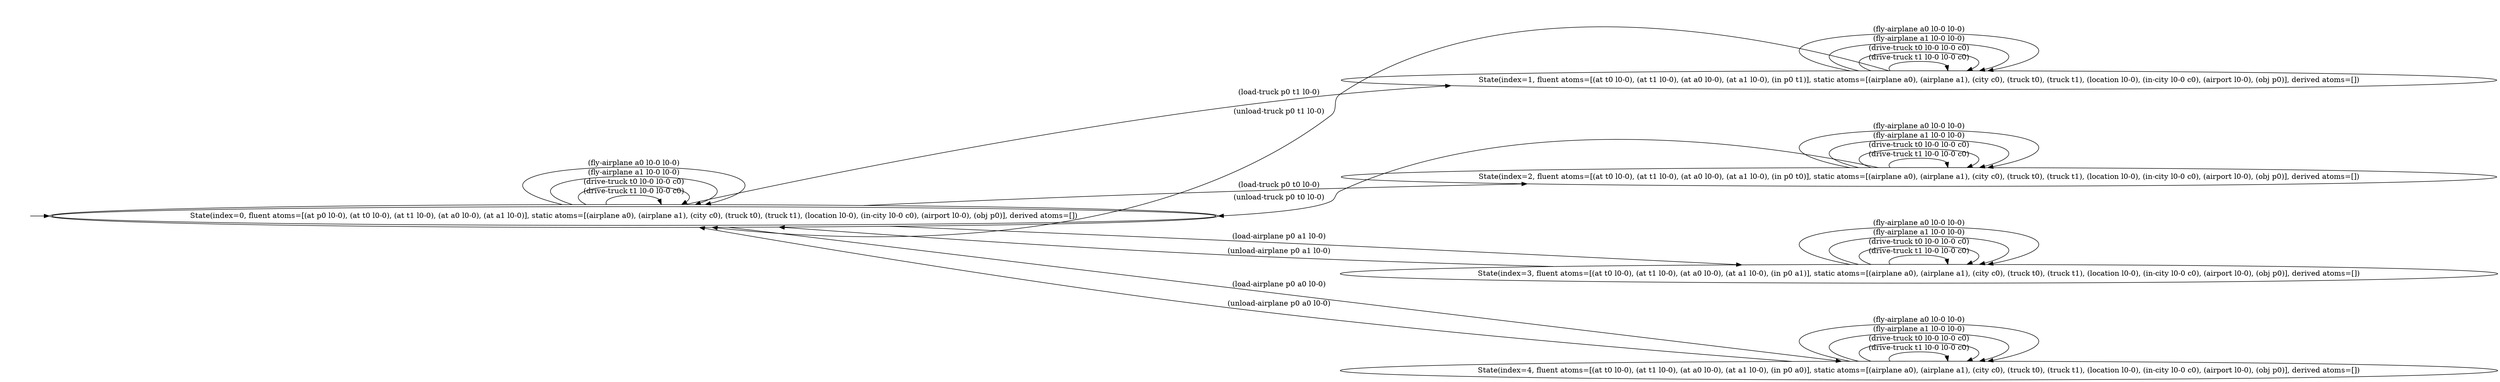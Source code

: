digraph {
rankdir="LR"
s0[peripheries=2,label="State(index=0, fluent atoms=[(at p0 l0-0), (at t0 l0-0), (at t1 l0-0), (at a0 l0-0), (at a1 l0-0)], static atoms=[(airplane a0), (airplane a1), (city c0), (truck t0), (truck t1), (location l0-0), (in-city l0-0 c0), (airport l0-0), (obj p0)], derived atoms=[])"]
s1[label="State(index=1, fluent atoms=[(at t0 l0-0), (at t1 l0-0), (at a0 l0-0), (at a1 l0-0), (in p0 t1)], static atoms=[(airplane a0), (airplane a1), (city c0), (truck t0), (truck t1), (location l0-0), (in-city l0-0 c0), (airport l0-0), (obj p0)], derived atoms=[])"]
s2[label="State(index=2, fluent atoms=[(at t0 l0-0), (at t1 l0-0), (at a0 l0-0), (at a1 l0-0), (in p0 t0)], static atoms=[(airplane a0), (airplane a1), (city c0), (truck t0), (truck t1), (location l0-0), (in-city l0-0 c0), (airport l0-0), (obj p0)], derived atoms=[])"]
s3[label="State(index=3, fluent atoms=[(at t0 l0-0), (at t1 l0-0), (at a0 l0-0), (at a1 l0-0), (in p0 a1)], static atoms=[(airplane a0), (airplane a1), (city c0), (truck t0), (truck t1), (location l0-0), (in-city l0-0 c0), (airport l0-0), (obj p0)], derived atoms=[])"]
s4[label="State(index=4, fluent atoms=[(at t0 l0-0), (at t1 l0-0), (at a0 l0-0), (at a1 l0-0), (in p0 a0)], static atoms=[(airplane a0), (airplane a1), (city c0), (truck t0), (truck t1), (location l0-0), (in-city l0-0 c0), (airport l0-0), (obj p0)], derived atoms=[])"]
Dangling [ label = "", style = invis ]
{ rank = same; Dangling }
Dangling -> s0
{ rank = same; s1,s2,s3,s4}
{ rank = same; s0}
s0->s0 [label="(drive-truck t1 l0-0 l0-0 c0)"]
s0->s0 [label="(drive-truck t0 l0-0 l0-0 c0)"]
s0->s1 [label="(load-truck p0 t1 l0-0)"]
s0->s2 [label="(load-truck p0 t0 l0-0)"]
s0->s0 [label="(fly-airplane a1 l0-0 l0-0)"]
s0->s3 [label="(load-airplane p0 a1 l0-0)"]
s0->s0 [label="(fly-airplane a0 l0-0 l0-0)"]
s0->s4 [label="(load-airplane p0 a0 l0-0)"]
s4->s4 [label="(drive-truck t1 l0-0 l0-0 c0)"]
s4->s4 [label="(drive-truck t0 l0-0 l0-0 c0)"]
s4->s4 [label="(fly-airplane a1 l0-0 l0-0)"]
s4->s4 [label="(fly-airplane a0 l0-0 l0-0)"]
s4->s0 [label="(unload-airplane p0 a0 l0-0)"]
s3->s3 [label="(drive-truck t1 l0-0 l0-0 c0)"]
s3->s3 [label="(drive-truck t0 l0-0 l0-0 c0)"]
s3->s3 [label="(fly-airplane a1 l0-0 l0-0)"]
s3->s0 [label="(unload-airplane p0 a1 l0-0)"]
s3->s3 [label="(fly-airplane a0 l0-0 l0-0)"]
s2->s2 [label="(drive-truck t1 l0-0 l0-0 c0)"]
s2->s2 [label="(drive-truck t0 l0-0 l0-0 c0)"]
s2->s0 [label="(unload-truck p0 t0 l0-0)"]
s2->s2 [label="(fly-airplane a1 l0-0 l0-0)"]
s2->s2 [label="(fly-airplane a0 l0-0 l0-0)"]
s1->s1 [label="(drive-truck t1 l0-0 l0-0 c0)"]
s1->s0 [label="(unload-truck p0 t1 l0-0)"]
s1->s1 [label="(drive-truck t0 l0-0 l0-0 c0)"]
s1->s1 [label="(fly-airplane a1 l0-0 l0-0)"]
s1->s1 [label="(fly-airplane a0 l0-0 l0-0)"]
}
